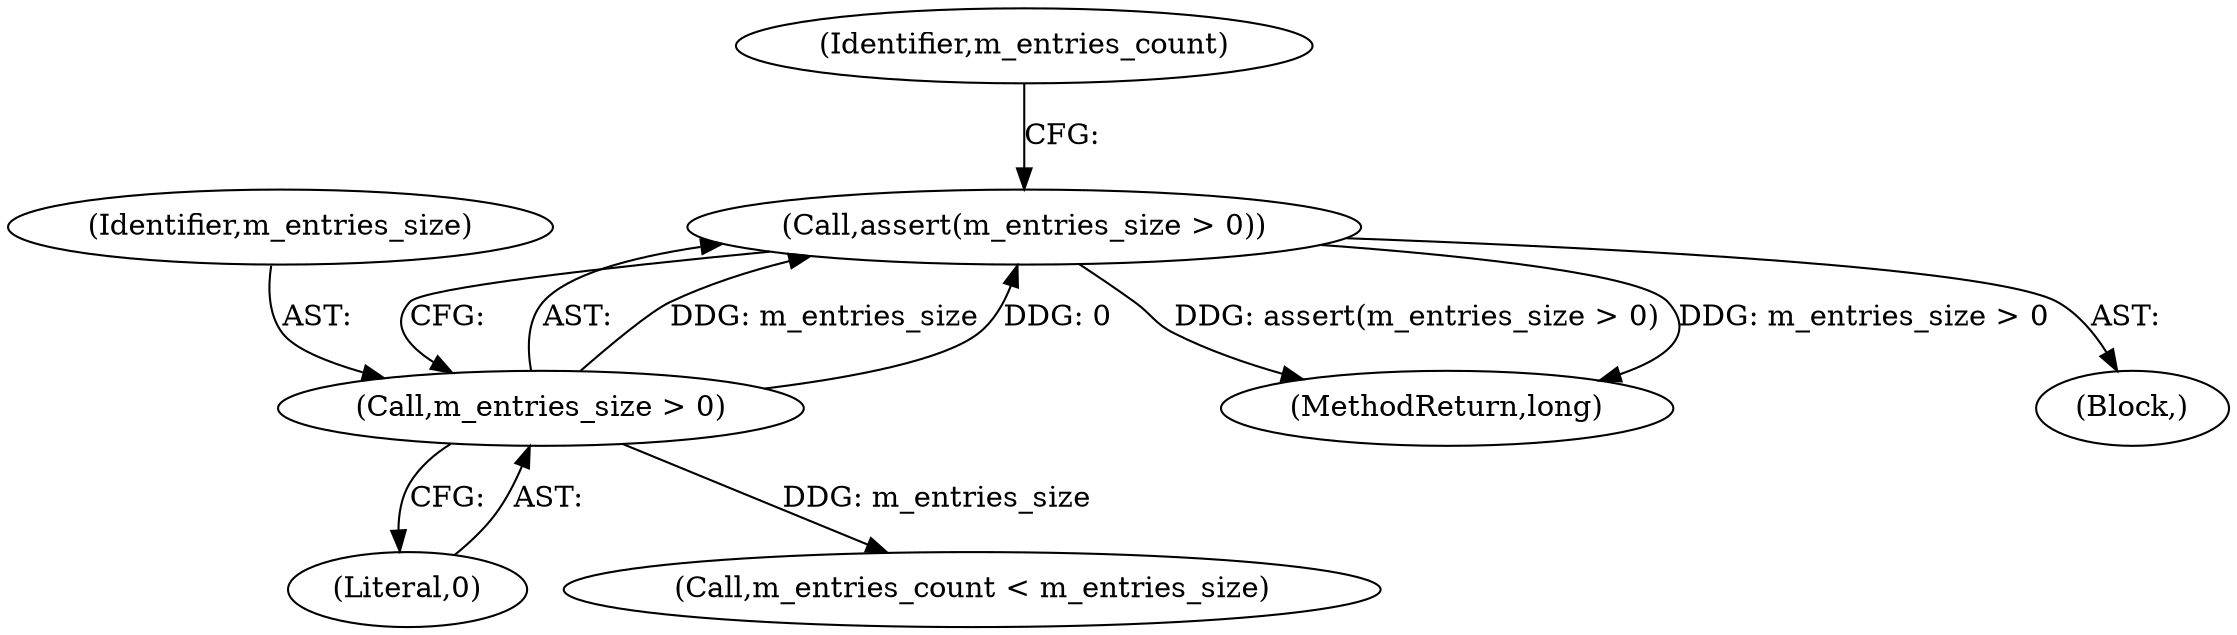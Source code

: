 digraph "0_Android_cc274e2abe8b2a6698a5c47d8aa4bb45f1f9538d_4@API" {
"1000122" [label="(Call,assert(m_entries_size > 0))"];
"1000123" [label="(Call,m_entries_size > 0)"];
"1000395" [label="(MethodReturn,long)"];
"1000122" [label="(Call,assert(m_entries_size > 0))"];
"1000119" [label="(Block,)"];
"1000128" [label="(Identifier,m_entries_count)"];
"1000125" [label="(Literal,0)"];
"1000123" [label="(Call,m_entries_size > 0)"];
"1000124" [label="(Identifier,m_entries_size)"];
"1000131" [label="(Call,m_entries_count < m_entries_size)"];
"1000122" -> "1000119"  [label="AST: "];
"1000122" -> "1000123"  [label="CFG: "];
"1000123" -> "1000122"  [label="AST: "];
"1000128" -> "1000122"  [label="CFG: "];
"1000122" -> "1000395"  [label="DDG: m_entries_size > 0"];
"1000122" -> "1000395"  [label="DDG: assert(m_entries_size > 0)"];
"1000123" -> "1000122"  [label="DDG: m_entries_size"];
"1000123" -> "1000122"  [label="DDG: 0"];
"1000123" -> "1000125"  [label="CFG: "];
"1000124" -> "1000123"  [label="AST: "];
"1000125" -> "1000123"  [label="AST: "];
"1000123" -> "1000131"  [label="DDG: m_entries_size"];
}
